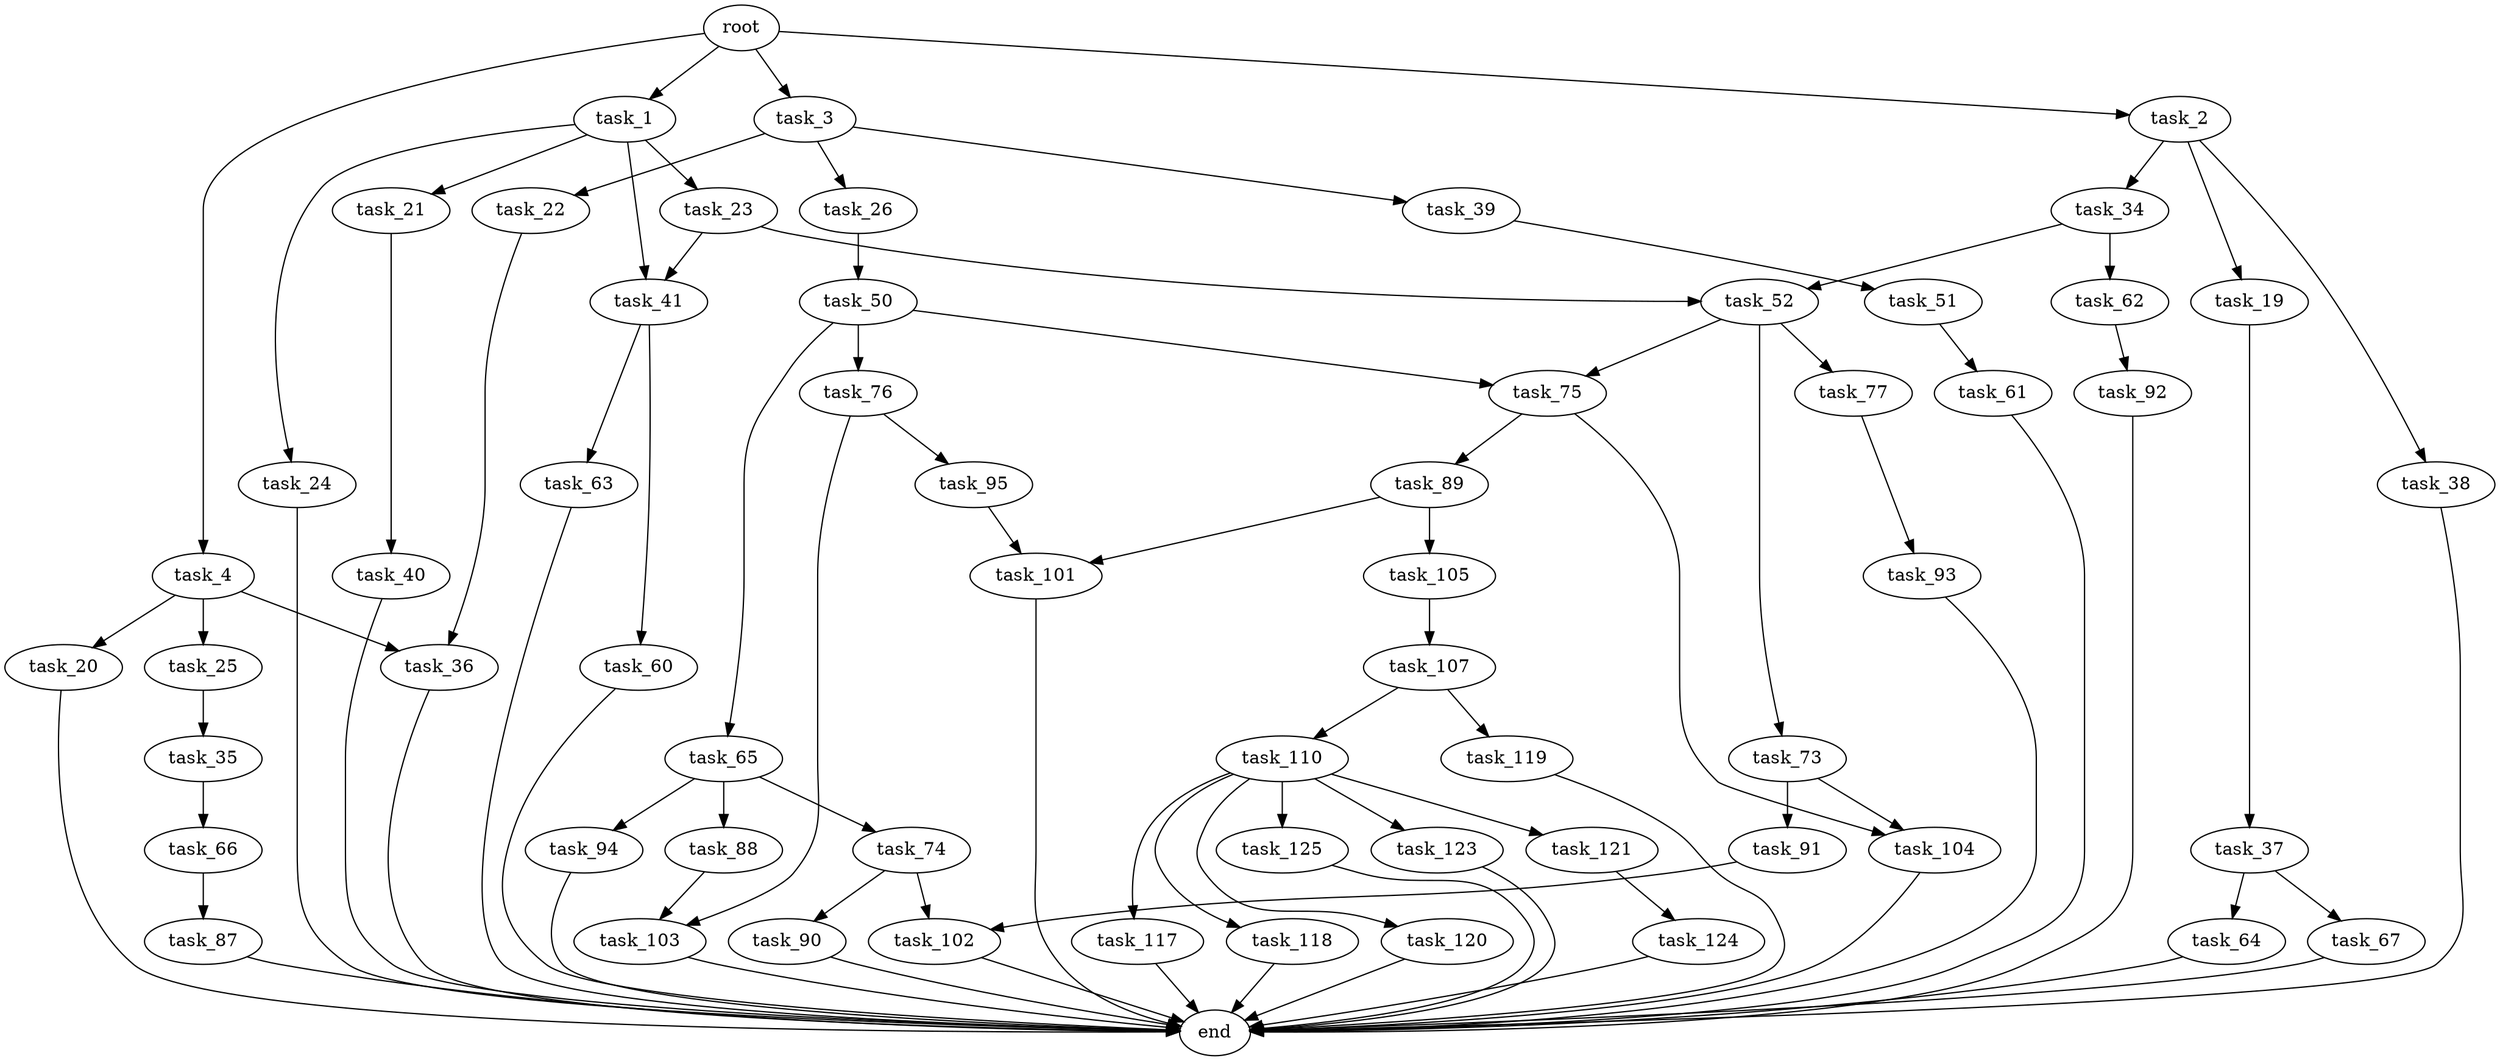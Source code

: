 digraph G {
  root [size="0.000000"];
  task_1 [size="21536667496.000000"];
  task_2 [size="40778294250.000000"];
  task_3 [size="10429926869.000000"];
  task_4 [size="231928233984.000000"];
  task_19 [size="532485269613.000000"];
  task_20 [size="8589934592.000000"];
  task_21 [size="356185468028.000000"];
  task_22 [size="805308926263.000000"];
  task_23 [size="36394510308.000000"];
  task_24 [size="62839116646.000000"];
  task_25 [size="45783894603.000000"];
  task_26 [size="368293445632.000000"];
  task_34 [size="885173747983.000000"];
  task_35 [size="132837618844.000000"];
  task_36 [size="3097501678.000000"];
  task_37 [size="776683487315.000000"];
  task_38 [size="3069719832.000000"];
  task_39 [size="28991029248.000000"];
  task_40 [size="11857772597.000000"];
  task_41 [size="268511918167.000000"];
  task_50 [size="28991029248.000000"];
  task_51 [size="151167455031.000000"];
  task_52 [size="9554813843.000000"];
  task_60 [size="367690061232.000000"];
  task_61 [size="134217728000.000000"];
  task_62 [size="28991029248.000000"];
  task_63 [size="17998535233.000000"];
  task_64 [size="231928233984.000000"];
  task_65 [size="448581667618.000000"];
  task_66 [size="100493812978.000000"];
  task_67 [size="2972187942.000000"];
  task_73 [size="28991029248.000000"];
  task_74 [size="5019604110.000000"];
  task_75 [size="1298746454196.000000"];
  task_76 [size="23158468075.000000"];
  task_77 [size="134217728000.000000"];
  task_87 [size="68719476736.000000"];
  task_88 [size="68719476736.000000"];
  task_89 [size="134217728000.000000"];
  task_90 [size="134217728000.000000"];
  task_91 [size="1425068085.000000"];
  task_92 [size="68719476736.000000"];
  task_93 [size="231928233984.000000"];
  task_94 [size="1073741824000.000000"];
  task_95 [size="29001834164.000000"];
  task_101 [size="155367900327.000000"];
  task_102 [size="7628532691.000000"];
  task_103 [size="56091280372.000000"];
  task_104 [size="28991029248.000000"];
  task_105 [size="214220460440.000000"];
  task_107 [size="7826269864.000000"];
  task_110 [size="364863770452.000000"];
  task_117 [size="134217728000.000000"];
  task_118 [size="28991029248.000000"];
  task_119 [size="549755813888.000000"];
  task_120 [size="238907961946.000000"];
  task_121 [size="25637188999.000000"];
  task_123 [size="3028519318.000000"];
  task_124 [size="21951308535.000000"];
  task_125 [size="7026206853.000000"];
  end [size="0.000000"];

  root -> task_1 [size="1.000000"];
  root -> task_2 [size="1.000000"];
  root -> task_3 [size="1.000000"];
  root -> task_4 [size="1.000000"];
  task_1 -> task_21 [size="679477248.000000"];
  task_1 -> task_23 [size="679477248.000000"];
  task_1 -> task_24 [size="679477248.000000"];
  task_1 -> task_41 [size="679477248.000000"];
  task_2 -> task_19 [size="838860800.000000"];
  task_2 -> task_34 [size="838860800.000000"];
  task_2 -> task_38 [size="838860800.000000"];
  task_3 -> task_22 [size="536870912.000000"];
  task_3 -> task_26 [size="536870912.000000"];
  task_3 -> task_39 [size="536870912.000000"];
  task_4 -> task_20 [size="301989888.000000"];
  task_4 -> task_25 [size="301989888.000000"];
  task_4 -> task_36 [size="301989888.000000"];
  task_19 -> task_37 [size="536870912.000000"];
  task_20 -> end [size="1.000000"];
  task_21 -> task_40 [size="679477248.000000"];
  task_22 -> task_36 [size="679477248.000000"];
  task_23 -> task_41 [size="679477248.000000"];
  task_23 -> task_52 [size="679477248.000000"];
  task_24 -> end [size="1.000000"];
  task_25 -> task_35 [size="838860800.000000"];
  task_26 -> task_50 [size="411041792.000000"];
  task_34 -> task_52 [size="536870912.000000"];
  task_34 -> task_62 [size="536870912.000000"];
  task_35 -> task_66 [size="411041792.000000"];
  task_36 -> end [size="1.000000"];
  task_37 -> task_64 [size="536870912.000000"];
  task_37 -> task_67 [size="536870912.000000"];
  task_38 -> end [size="1.000000"];
  task_39 -> task_51 [size="75497472.000000"];
  task_40 -> end [size="1.000000"];
  task_41 -> task_60 [size="209715200.000000"];
  task_41 -> task_63 [size="209715200.000000"];
  task_50 -> task_65 [size="75497472.000000"];
  task_50 -> task_75 [size="75497472.000000"];
  task_50 -> task_76 [size="75497472.000000"];
  task_51 -> task_61 [size="134217728.000000"];
  task_52 -> task_73 [size="679477248.000000"];
  task_52 -> task_75 [size="679477248.000000"];
  task_52 -> task_77 [size="679477248.000000"];
  task_60 -> end [size="1.000000"];
  task_61 -> end [size="1.000000"];
  task_62 -> task_92 [size="75497472.000000"];
  task_63 -> end [size="1.000000"];
  task_64 -> end [size="1.000000"];
  task_65 -> task_74 [size="411041792.000000"];
  task_65 -> task_88 [size="411041792.000000"];
  task_65 -> task_94 [size="411041792.000000"];
  task_66 -> task_87 [size="301989888.000000"];
  task_67 -> end [size="1.000000"];
  task_73 -> task_91 [size="75497472.000000"];
  task_73 -> task_104 [size="75497472.000000"];
  task_74 -> task_90 [size="536870912.000000"];
  task_74 -> task_102 [size="536870912.000000"];
  task_75 -> task_89 [size="838860800.000000"];
  task_75 -> task_104 [size="838860800.000000"];
  task_76 -> task_95 [size="411041792.000000"];
  task_76 -> task_103 [size="411041792.000000"];
  task_77 -> task_93 [size="209715200.000000"];
  task_87 -> end [size="1.000000"];
  task_88 -> task_103 [size="134217728.000000"];
  task_89 -> task_101 [size="209715200.000000"];
  task_89 -> task_105 [size="209715200.000000"];
  task_90 -> end [size="1.000000"];
  task_91 -> task_102 [size="33554432.000000"];
  task_92 -> end [size="1.000000"];
  task_93 -> end [size="1.000000"];
  task_94 -> end [size="1.000000"];
  task_95 -> task_101 [size="75497472.000000"];
  task_101 -> end [size="1.000000"];
  task_102 -> end [size="1.000000"];
  task_103 -> end [size="1.000000"];
  task_104 -> end [size="1.000000"];
  task_105 -> task_107 [size="679477248.000000"];
  task_107 -> task_110 [size="301989888.000000"];
  task_107 -> task_119 [size="301989888.000000"];
  task_110 -> task_117 [size="301989888.000000"];
  task_110 -> task_118 [size="301989888.000000"];
  task_110 -> task_120 [size="301989888.000000"];
  task_110 -> task_121 [size="301989888.000000"];
  task_110 -> task_123 [size="301989888.000000"];
  task_110 -> task_125 [size="301989888.000000"];
  task_117 -> end [size="1.000000"];
  task_118 -> end [size="1.000000"];
  task_119 -> end [size="1.000000"];
  task_120 -> end [size="1.000000"];
  task_121 -> task_124 [size="411041792.000000"];
  task_123 -> end [size="1.000000"];
  task_124 -> end [size="1.000000"];
  task_125 -> end [size="1.000000"];
}
